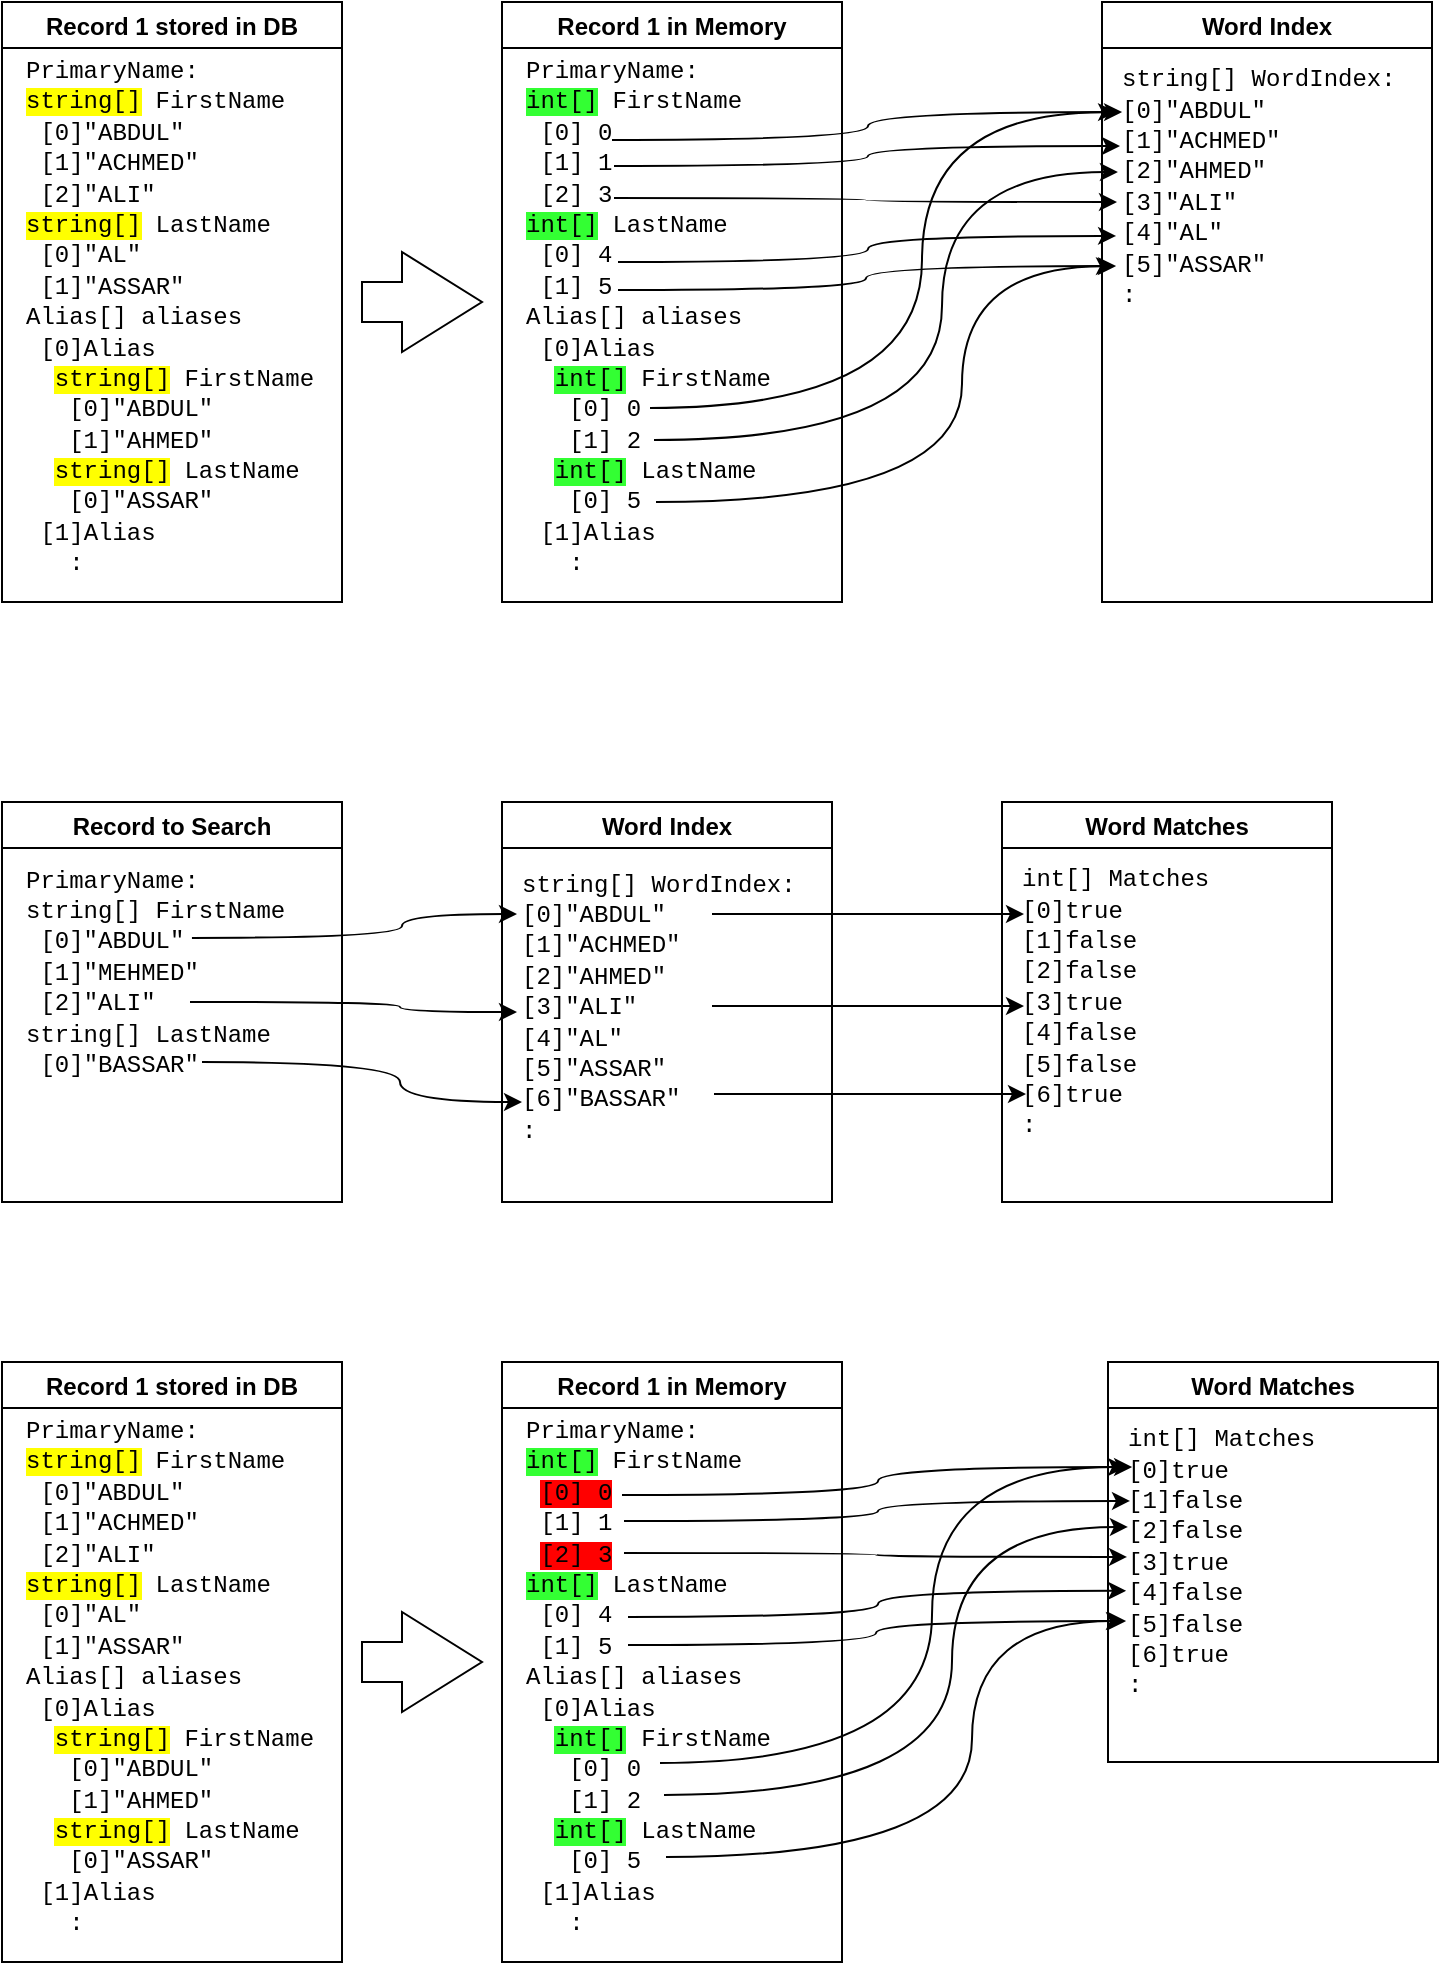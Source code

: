 <mxfile version="14.1.8" type="github">
  <diagram id="6b99Qblq1uOMe81oencH" name="Page-1">
    <mxGraphModel dx="1270" dy="775" grid="0" gridSize="10" guides="1" tooltips="1" connect="1" arrows="1" fold="1" page="1" pageScale="1" pageWidth="850" pageHeight="1100" math="0" shadow="0">
      <root>
        <mxCell id="0" />
        <mxCell id="1" parent="0" />
        <mxCell id="YM7sdpSk1il3TAfAZ3iK-1" value="Record 1 stored in DB" style="swimlane;" vertex="1" parent="1">
          <mxGeometry x="40" y="40" width="170" height="300" as="geometry" />
        </mxCell>
        <mxCell id="YM7sdpSk1il3TAfAZ3iK-2" value="&lt;div align=&quot;left&quot;&gt;&lt;font face=&quot;Courier New&quot;&gt;PrimaryName:&lt;br&gt;&lt;/font&gt;&lt;/div&gt;&lt;div align=&quot;left&quot;&gt;&lt;font face=&quot;Courier New&quot;&gt;&lt;span style=&quot;background-color: rgb(255 , 255 , 0)&quot;&gt;string[]&lt;/span&gt; FirstName&lt;br&gt;&lt;/font&gt;&lt;/div&gt;&lt;div align=&quot;left&quot;&gt;&lt;font face=&quot;Courier New&quot;&gt;&amp;nbsp;[0]&quot;ABDUL&quot;&lt;/font&gt;&lt;/div&gt;&lt;div align=&quot;left&quot;&gt;&lt;font face=&quot;Courier New&quot;&gt;&amp;nbsp;[1]&quot;ACHMED&quot;&lt;/font&gt;&lt;/div&gt;&lt;div align=&quot;left&quot;&gt;&lt;font face=&quot;Courier New&quot;&gt;&amp;nbsp;&lt;/font&gt;&lt;font face=&quot;Courier New&quot;&gt;&lt;font face=&quot;Courier New&quot;&gt;[2]&lt;/font&gt;&quot;ALI&quot;&lt;br&gt;&lt;/font&gt;&lt;/div&gt;&lt;div align=&quot;left&quot;&gt;&lt;font face=&quot;Courier New&quot;&gt;&lt;span style=&quot;background-color: rgb(255 , 255 , 0)&quot;&gt;string[]&lt;/span&gt; LastName &lt;br&gt;&lt;/font&gt;&lt;/div&gt;&lt;div align=&quot;left&quot;&gt;&lt;font face=&quot;Courier New&quot;&gt;&amp;nbsp;&lt;/font&gt;&lt;font face=&quot;Courier New&quot;&gt;&lt;font face=&quot;Courier New&quot;&gt;[0]&lt;/font&gt;&quot;AL&quot;&lt;/font&gt;&lt;/div&gt;&lt;div align=&quot;left&quot;&gt;&lt;font face=&quot;Courier New&quot;&gt;&amp;nbsp;&lt;/font&gt;&lt;font face=&quot;Courier New&quot;&gt;&lt;font face=&quot;Courier New&quot;&gt;[1]&lt;/font&gt;&quot;ASSAR&quot;&lt;/font&gt;&lt;/div&gt;&lt;div align=&quot;left&quot;&gt;&lt;font face=&quot;Courier New&quot;&gt;Alias[] aliases&lt;/font&gt;&lt;/div&gt;&lt;div align=&quot;left&quot;&gt;&lt;font face=&quot;Courier New&quot;&gt;&amp;nbsp;[0]Alias&lt;br&gt;&lt;/font&gt;&lt;/div&gt;&lt;div align=&quot;left&quot;&gt;&lt;font face=&quot;Courier New&quot;&gt;&amp;nbsp; &lt;span style=&quot;background-color: rgb(255 , 255 , 0)&quot;&gt;string[]&lt;/span&gt; FirstName&lt;br&gt;&lt;/font&gt;&lt;/div&gt;&lt;div align=&quot;left&quot;&gt;&lt;font face=&quot;Courier New&quot;&gt;&amp;nbsp;&amp;nbsp; &lt;/font&gt;&lt;font face=&quot;Courier New&quot;&gt;&lt;font face=&quot;Courier New&quot;&gt;[0]&lt;/font&gt;&quot;ABDUL&quot;&lt;/font&gt;&lt;/div&gt;&lt;div align=&quot;left&quot;&gt;&lt;font face=&quot;Courier New&quot;&gt;&amp;nbsp;&amp;nbsp; &lt;/font&gt;&lt;font face=&quot;Courier New&quot;&gt;&lt;font face=&quot;Courier New&quot;&gt;[1]&lt;/font&gt;&quot;AHMED&quot;&lt;/font&gt;&lt;/div&gt;&lt;div align=&quot;left&quot;&gt;&lt;font face=&quot;Courier New&quot;&gt;&amp;nbsp; &lt;span style=&quot;background-color: rgb(255 , 255 , 0)&quot;&gt;string[]&lt;/span&gt; LastName&lt;br&gt;&lt;/font&gt;&lt;/div&gt;&lt;div align=&quot;left&quot;&gt;&lt;font face=&quot;Courier New&quot;&gt;&amp;nbsp;&amp;nbsp; &lt;/font&gt;&lt;font face=&quot;Courier New&quot;&gt;&lt;font face=&quot;Courier New&quot;&gt;[0]&lt;/font&gt;&quot;ASSAR&quot;&lt;br&gt;&lt;/font&gt;&lt;/div&gt;&lt;div align=&quot;left&quot;&gt;&lt;font face=&quot;Courier New&quot;&gt;&amp;nbsp;&lt;/font&gt;&lt;font face=&quot;Courier New&quot;&gt;&lt;font face=&quot;Courier New&quot;&gt;[1]&lt;/font&gt;Alias&lt;br&gt;&lt;/font&gt;&lt;/div&gt;&lt;div align=&quot;left&quot;&gt;&lt;font face=&quot;Courier New&quot;&gt;&amp;nbsp;&amp;nbsp; :&lt;/font&gt;&lt;/div&gt;&lt;div align=&quot;left&quot;&gt;&lt;font face=&quot;Courier New&quot;&gt;&amp;nbsp;&amp;nbsp; &lt;br&gt;&lt;/font&gt;&lt;/div&gt;" style="text;html=1;align=left;verticalAlign=middle;resizable=0;points=[];autosize=1;" vertex="1" parent="YM7sdpSk1il3TAfAZ3iK-1">
          <mxGeometry x="10" y="31" width="154" height="268" as="geometry" />
        </mxCell>
        <mxCell id="YM7sdpSk1il3TAfAZ3iK-3" value="Word Index" style="swimlane;" vertex="1" parent="1">
          <mxGeometry x="590" y="40" width="165" height="300" as="geometry" />
        </mxCell>
        <mxCell id="YM7sdpSk1il3TAfAZ3iK-4" value="&lt;div&gt;&lt;font face=&quot;Courier New&quot;&gt;string[] WordIndex:&lt;br&gt;&lt;/font&gt;&lt;/div&gt;&lt;div&gt;&lt;font face=&quot;Courier New&quot;&gt;[0]&quot;ABDUL&quot;&lt;/font&gt;&lt;/div&gt;&lt;div align=&quot;left&quot;&gt;&lt;font face=&quot;Courier New&quot;&gt;&lt;font face=&quot;Courier New&quot;&gt;[1]&lt;/font&gt;&quot;ACHMED&quot;&lt;/font&gt;&lt;/div&gt;&lt;div align=&quot;left&quot;&gt;&lt;font face=&quot;Courier New&quot;&gt;&lt;font face=&quot;Courier New&quot;&gt;[2]&lt;/font&gt;&quot;AHMED&quot;&lt;/font&gt;&lt;/div&gt;&lt;div align=&quot;left&quot;&gt;&lt;font face=&quot;Courier New&quot;&gt;&lt;font face=&quot;Courier New&quot;&gt;[3]&lt;/font&gt;&quot;ALI&quot;&lt;br&gt;&lt;/font&gt;&lt;/div&gt;&lt;font face=&quot;Courier New&quot;&gt;&lt;font face=&quot;Courier New&quot;&gt;[4]&lt;/font&gt;&quot;AL&quot;&lt;/font&gt;&lt;div align=&quot;left&quot;&gt;&lt;font face=&quot;Courier New&quot;&gt;&lt;font face=&quot;Courier New&quot;&gt;[5]&lt;/font&gt;&quot;ASSAR&quot;&lt;/font&gt;&lt;/div&gt;&lt;div align=&quot;left&quot;&gt;&lt;font face=&quot;Courier New&quot;&gt;:&lt;/font&gt;&lt;/div&gt;&lt;div align=&quot;left&quot;&gt;&lt;font face=&quot;Courier New&quot;&gt;&lt;br&gt;&lt;/font&gt;&lt;/div&gt;" style="text;html=1;align=left;verticalAlign=middle;resizable=0;points=[];autosize=1;" vertex="1" parent="YM7sdpSk1il3TAfAZ3iK-3">
          <mxGeometry x="7.5" y="32" width="147" height="136" as="geometry" />
        </mxCell>
        <mxCell id="YM7sdpSk1il3TAfAZ3iK-9" value="Record 1 in Memory" style="swimlane;" vertex="1" parent="1">
          <mxGeometry x="290" y="40" width="170" height="300" as="geometry" />
        </mxCell>
        <mxCell id="YM7sdpSk1il3TAfAZ3iK-10" value="&lt;div align=&quot;left&quot;&gt;&lt;font face=&quot;Courier New&quot;&gt;PrimaryName:&lt;br&gt;&lt;/font&gt;&lt;/div&gt;&lt;div align=&quot;left&quot;&gt;&lt;font face=&quot;Courier New&quot;&gt;&lt;span style=&quot;background-color: rgb(51 , 255 , 51)&quot;&gt;int[]&lt;/span&gt; FirstName&lt;br&gt;&lt;/font&gt;&lt;/div&gt;&lt;div align=&quot;left&quot;&gt;&lt;font face=&quot;Courier New&quot;&gt;&amp;nbsp;[0] 0&lt;br&gt;&lt;/font&gt;&lt;/div&gt;&lt;div align=&quot;left&quot;&gt;&lt;font face=&quot;Courier New&quot;&gt;&amp;nbsp;[1] 1&lt;br&gt;&lt;/font&gt;&lt;/div&gt;&lt;div align=&quot;left&quot;&gt;&lt;font face=&quot;Courier New&quot;&gt;&amp;nbsp;&lt;/font&gt;&lt;font face=&quot;Courier New&quot;&gt;&lt;font face=&quot;Courier New&quot;&gt;[2]&lt;/font&gt; 3&lt;br&gt;&lt;/font&gt;&lt;/div&gt;&lt;div align=&quot;left&quot;&gt;&lt;font face=&quot;Courier New&quot;&gt;&lt;span style=&quot;background-color: rgb(51 , 255 , 51)&quot;&gt;int[]&lt;/span&gt; LastName &lt;br&gt;&lt;/font&gt;&lt;/div&gt;&lt;div align=&quot;left&quot;&gt;&lt;font face=&quot;Courier New&quot;&gt;&amp;nbsp;&lt;/font&gt;&lt;font face=&quot;Courier New&quot;&gt;&lt;font face=&quot;Courier New&quot;&gt;[0]&lt;/font&gt; 4&lt;/font&gt;&lt;/div&gt;&lt;div align=&quot;left&quot;&gt;&lt;font face=&quot;Courier New&quot;&gt;&amp;nbsp;&lt;/font&gt;&lt;font face=&quot;Courier New&quot;&gt;&lt;font face=&quot;Courier New&quot;&gt;[1]&lt;/font&gt; 5&lt;br&gt;&lt;/font&gt;&lt;/div&gt;&lt;div align=&quot;left&quot;&gt;&lt;font face=&quot;Courier New&quot;&gt;Alias[] aliases&lt;/font&gt;&lt;/div&gt;&lt;div align=&quot;left&quot;&gt;&lt;font face=&quot;Courier New&quot;&gt;&amp;nbsp;[0]Alias&lt;br&gt;&lt;/font&gt;&lt;/div&gt;&lt;div align=&quot;left&quot;&gt;&lt;font face=&quot;Courier New&quot;&gt;&amp;nbsp; &lt;span style=&quot;background-color: rgb(51 , 255 , 51)&quot;&gt;int[]&lt;/span&gt; FirstName&lt;br&gt;&lt;/font&gt;&lt;/div&gt;&lt;div align=&quot;left&quot;&gt;&lt;font face=&quot;Courier New&quot;&gt;&amp;nbsp;&amp;nbsp; &lt;/font&gt;&lt;font face=&quot;Courier New&quot;&gt;&lt;font face=&quot;Courier New&quot;&gt;[0] &lt;/font&gt;0&lt;/font&gt;&lt;/div&gt;&lt;div align=&quot;left&quot;&gt;&lt;font face=&quot;Courier New&quot;&gt;&amp;nbsp;&amp;nbsp; &lt;/font&gt;&lt;font face=&quot;Courier New&quot;&gt;&lt;font face=&quot;Courier New&quot;&gt;[1]&lt;/font&gt; 2&lt;/font&gt;&lt;/div&gt;&lt;div align=&quot;left&quot;&gt;&lt;font face=&quot;Courier New&quot;&gt;&amp;nbsp; &lt;span style=&quot;background-color: rgb(51 , 255 , 51)&quot;&gt;int[]&lt;/span&gt; LastName&lt;br&gt;&lt;/font&gt;&lt;/div&gt;&lt;div align=&quot;left&quot;&gt;&lt;font face=&quot;Courier New&quot;&gt;&amp;nbsp;&amp;nbsp; &lt;/font&gt;&lt;font face=&quot;Courier New&quot;&gt;&lt;font face=&quot;Courier New&quot;&gt;[0]&lt;/font&gt; 5&lt;br&gt;&lt;/font&gt;&lt;/div&gt;&lt;div align=&quot;left&quot;&gt;&lt;font face=&quot;Courier New&quot;&gt;&amp;nbsp;&lt;/font&gt;&lt;font face=&quot;Courier New&quot;&gt;&lt;font face=&quot;Courier New&quot;&gt;[1]&lt;/font&gt;Alias&lt;br&gt;&lt;/font&gt;&lt;/div&gt;&lt;div align=&quot;left&quot;&gt;&lt;font face=&quot;Courier New&quot;&gt;&amp;nbsp;&amp;nbsp; :&lt;/font&gt;&lt;/div&gt;&lt;div align=&quot;left&quot;&gt;&lt;font face=&quot;Courier New&quot;&gt;&amp;nbsp;&amp;nbsp; &lt;br&gt;&lt;/font&gt;&lt;/div&gt;" style="text;html=1;align=left;verticalAlign=middle;resizable=0;points=[];autosize=1;" vertex="1" parent="YM7sdpSk1il3TAfAZ3iK-9">
          <mxGeometry x="10" y="31" width="132" height="268" as="geometry" />
        </mxCell>
        <mxCell id="YM7sdpSk1il3TAfAZ3iK-14" value="" style="html=1;shadow=0;dashed=0;align=center;verticalAlign=middle;shape=mxgraph.arrows2.arrow;dy=0.6;dx=40;notch=0;" vertex="1" parent="1">
          <mxGeometry x="220" y="165" width="60" height="50" as="geometry" />
        </mxCell>
        <mxCell id="YM7sdpSk1il3TAfAZ3iK-24" style="edgeStyle=orthogonalEdgeStyle;rounded=0;orthogonalLoop=1;jettySize=auto;html=1;elbow=vertical;curved=1;entryX=0.017;entryY=0.179;entryDx=0;entryDy=0;entryPerimeter=0;" edge="1" parent="1">
          <mxGeometry relative="1" as="geometry">
            <mxPoint x="345" y="109" as="sourcePoint" />
            <mxPoint x="600.05" y="95.06" as="targetPoint" />
            <Array as="points">
              <mxPoint x="473" y="109" />
              <mxPoint x="473" y="95" />
            </Array>
          </mxGeometry>
        </mxCell>
        <mxCell id="YM7sdpSk1il3TAfAZ3iK-25" style="edgeStyle=orthogonalEdgeStyle;rounded=0;orthogonalLoop=1;jettySize=auto;html=1;elbow=vertical;curved=1;" edge="1" parent="1">
          <mxGeometry relative="1" as="geometry">
            <mxPoint x="346" y="138" as="sourcePoint" />
            <mxPoint x="597.5" y="140" as="targetPoint" />
            <Array as="points">
              <mxPoint x="472" y="138" />
              <mxPoint x="472" y="140" />
            </Array>
          </mxGeometry>
        </mxCell>
        <mxCell id="YM7sdpSk1il3TAfAZ3iK-26" style="edgeStyle=orthogonalEdgeStyle;rounded=0;orthogonalLoop=1;jettySize=auto;html=1;elbow=vertical;curved=1;entryX=-0.003;entryY=0.621;entryDx=0;entryDy=0;entryPerimeter=0;" edge="1" parent="1">
          <mxGeometry relative="1" as="geometry">
            <mxPoint x="348" y="170" as="sourcePoint" />
            <mxPoint x="597.05" y="156.94" as="targetPoint" />
            <Array as="points">
              <mxPoint x="473" y="170" />
              <mxPoint x="473" y="157" />
            </Array>
          </mxGeometry>
        </mxCell>
        <mxCell id="YM7sdpSk1il3TAfAZ3iK-27" style="edgeStyle=orthogonalEdgeStyle;rounded=0;orthogonalLoop=1;jettySize=auto;html=1;elbow=vertical;curved=1;entryX=-0.01;entryY=0.729;entryDx=0;entryDy=0;entryPerimeter=0;" edge="1" parent="1">
          <mxGeometry relative="1" as="geometry">
            <mxPoint x="348" y="184.06" as="sourcePoint" />
            <mxPoint x="596" y="172.06" as="targetPoint" />
            <Array as="points">
              <mxPoint x="472" y="184" />
              <mxPoint x="472" y="172" />
            </Array>
          </mxGeometry>
        </mxCell>
        <mxCell id="YM7sdpSk1il3TAfAZ3iK-28" style="edgeStyle=orthogonalEdgeStyle;rounded=0;orthogonalLoop=1;jettySize=auto;html=1;elbow=vertical;curved=1;entryX=-0.003;entryY=0.179;entryDx=0;entryDy=0;entryPerimeter=0;" edge="1" parent="1">
          <mxGeometry relative="1" as="geometry">
            <mxPoint x="364" y="243" as="sourcePoint" />
            <mxPoint x="597.05" y="95.06" as="targetPoint" />
            <Array as="points">
              <mxPoint x="500" y="243" />
              <mxPoint x="500" y="95" />
            </Array>
          </mxGeometry>
        </mxCell>
        <mxCell id="YM7sdpSk1il3TAfAZ3iK-29" style="edgeStyle=orthogonalEdgeStyle;rounded=0;orthogonalLoop=1;jettySize=auto;html=1;elbow=vertical;curved=1;entryX=0.003;entryY=0.393;entryDx=0;entryDy=0;entryPerimeter=0;" edge="1" parent="1">
          <mxGeometry relative="1" as="geometry">
            <mxPoint x="366" y="259" as="sourcePoint" />
            <mxPoint x="597.95" y="125.02" as="targetPoint" />
            <Array as="points">
              <mxPoint x="510" y="259" />
              <mxPoint x="510" y="125" />
            </Array>
          </mxGeometry>
        </mxCell>
        <mxCell id="YM7sdpSk1il3TAfAZ3iK-30" style="edgeStyle=orthogonalEdgeStyle;rounded=0;orthogonalLoop=1;jettySize=auto;html=1;elbow=vertical;curved=1;entryX=-0.003;entryY=0.729;entryDx=0;entryDy=0;entryPerimeter=0;" edge="1" parent="1">
          <mxGeometry relative="1" as="geometry">
            <mxPoint x="367" y="290" as="sourcePoint" />
            <mxPoint x="597.05" y="172.06" as="targetPoint" />
            <Array as="points">
              <mxPoint x="520" y="290" />
              <mxPoint x="520" y="172" />
            </Array>
          </mxGeometry>
        </mxCell>
        <mxCell id="YM7sdpSk1il3TAfAZ3iK-31" style="edgeStyle=orthogonalEdgeStyle;rounded=0;orthogonalLoop=1;jettySize=auto;html=1;elbow=vertical;curved=1;entryX=0.01;entryY=0.3;entryDx=0;entryDy=0;entryPerimeter=0;" edge="1" parent="1">
          <mxGeometry relative="1" as="geometry">
            <mxPoint x="346" y="122" as="sourcePoint" />
            <mxPoint x="599" y="112" as="targetPoint" />
            <Array as="points">
              <mxPoint x="473" y="122" />
              <mxPoint x="473" y="112" />
            </Array>
          </mxGeometry>
        </mxCell>
        <mxCell id="YM7sdpSk1il3TAfAZ3iK-32" value="Record to Search" style="swimlane;" vertex="1" parent="1">
          <mxGeometry x="40" y="440" width="170" height="200" as="geometry" />
        </mxCell>
        <mxCell id="YM7sdpSk1il3TAfAZ3iK-33" value="&lt;div align=&quot;left&quot;&gt;&lt;span style=&quot;background-color: rgb(255 , 255 , 255)&quot;&gt;&lt;font face=&quot;Courier New&quot;&gt;PrimaryName:&lt;br&gt;&lt;/font&gt;&lt;/span&gt;&lt;/div&gt;&lt;div align=&quot;left&quot;&gt;&lt;span style=&quot;background-color: rgb(255 , 255 , 255)&quot;&gt;&lt;font face=&quot;Courier New&quot;&gt;string[] FirstName&lt;br&gt;&lt;/font&gt;&lt;/span&gt;&lt;/div&gt;&lt;div align=&quot;left&quot;&gt;&lt;span style=&quot;background-color: rgb(255 , 255 , 255)&quot;&gt;&lt;font face=&quot;Courier New&quot;&gt;&amp;nbsp;[0]&quot;ABDUL&quot;&lt;/font&gt;&lt;/span&gt;&lt;/div&gt;&lt;div align=&quot;left&quot;&gt;&lt;span style=&quot;background-color: rgb(255 , 255 , 255)&quot;&gt;&lt;font face=&quot;Courier New&quot;&gt;&amp;nbsp;[1]&quot;MEHMED&quot;&lt;/font&gt;&lt;/span&gt;&lt;/div&gt;&lt;div align=&quot;left&quot;&gt;&lt;span style=&quot;background-color: rgb(255 , 255 , 255)&quot;&gt;&lt;font face=&quot;Courier New&quot;&gt;&amp;nbsp;&lt;/font&gt;&lt;font face=&quot;Courier New&quot;&gt;&lt;font face=&quot;Courier New&quot;&gt;[2]&lt;/font&gt;&quot;ALI&quot;&lt;br&gt;&lt;/font&gt;&lt;/span&gt;&lt;/div&gt;&lt;div align=&quot;left&quot;&gt;&lt;span style=&quot;background-color: rgb(255 , 255 , 255)&quot;&gt;&lt;font face=&quot;Courier New&quot;&gt;string[] LastName &lt;br&gt;&lt;/font&gt;&lt;/span&gt;&lt;/div&gt;&lt;div align=&quot;left&quot;&gt;&lt;span style=&quot;background-color: rgb(255 , 255 , 255)&quot;&gt;&lt;font face=&quot;Courier New&quot;&gt;&amp;nbsp;&lt;/font&gt;&lt;font face=&quot;Courier New&quot;&gt;&lt;font face=&quot;Courier New&quot;&gt;[0]&lt;/font&gt;&quot;BASSAR&quot;&lt;/font&gt;&lt;/span&gt;&lt;/div&gt;" style="text;html=1;align=left;verticalAlign=middle;resizable=0;points=[];autosize=1;" vertex="1" parent="YM7sdpSk1il3TAfAZ3iK-32">
          <mxGeometry x="10" y="30" width="150" height="110" as="geometry" />
        </mxCell>
        <mxCell id="YM7sdpSk1il3TAfAZ3iK-34" value="Word Index" style="swimlane;" vertex="1" parent="1">
          <mxGeometry x="290" y="440" width="165" height="200" as="geometry" />
        </mxCell>
        <mxCell id="YM7sdpSk1il3TAfAZ3iK-35" value="&lt;div&gt;&lt;font face=&quot;Courier New&quot;&gt;string[] WordIndex:&lt;br&gt;&lt;/font&gt;&lt;/div&gt;&lt;div&gt;&lt;font face=&quot;Courier New&quot;&gt;[0]&quot;ABDUL&quot;&lt;/font&gt;&lt;/div&gt;&lt;div align=&quot;left&quot;&gt;&lt;font face=&quot;Courier New&quot;&gt;&lt;font face=&quot;Courier New&quot;&gt;[1]&lt;/font&gt;&quot;ACHMED&quot;&lt;/font&gt;&lt;/div&gt;&lt;div align=&quot;left&quot;&gt;&lt;font face=&quot;Courier New&quot;&gt;&lt;font face=&quot;Courier New&quot;&gt;[2]&lt;/font&gt;&quot;AHMED&quot;&lt;/font&gt;&lt;/div&gt;&lt;div align=&quot;left&quot;&gt;&lt;font face=&quot;Courier New&quot;&gt;&lt;font face=&quot;Courier New&quot;&gt;[3]&lt;/font&gt;&quot;ALI&quot;&lt;br&gt;&lt;/font&gt;&lt;/div&gt;&lt;font face=&quot;Courier New&quot;&gt;&lt;font face=&quot;Courier New&quot;&gt;[4]&lt;/font&gt;&quot;AL&quot;&lt;/font&gt;&lt;div align=&quot;left&quot;&gt;&lt;font face=&quot;Courier New&quot;&gt;&lt;font face=&quot;Courier New&quot;&gt;[5]&lt;/font&gt;&quot;ASSAR&quot;&lt;/font&gt;&lt;/div&gt;&lt;div align=&quot;left&quot;&gt;&lt;font face=&quot;Courier New&quot;&gt;[6]&quot;BASSAR&quot;&lt;br&gt;&lt;/font&gt;&lt;/div&gt;&lt;div align=&quot;left&quot;&gt;&lt;font face=&quot;Courier New&quot;&gt;:&lt;br&gt;&lt;/font&gt;&lt;/div&gt;&lt;div align=&quot;left&quot;&gt;&lt;font face=&quot;Courier New&quot;&gt;&lt;br&gt;&lt;/font&gt;&lt;/div&gt;" style="text;html=1;align=left;verticalAlign=middle;resizable=0;points=[];autosize=1;" vertex="1" parent="YM7sdpSk1il3TAfAZ3iK-34">
          <mxGeometry x="7.5" y="35" width="150" height="150" as="geometry" />
        </mxCell>
        <mxCell id="YM7sdpSk1il3TAfAZ3iK-36" value="Word Matches" style="swimlane;" vertex="1" parent="1">
          <mxGeometry x="540" y="440" width="165" height="200" as="geometry" />
        </mxCell>
        <mxCell id="YM7sdpSk1il3TAfAZ3iK-37" value="&lt;div&gt;&lt;font face=&quot;Courier New&quot;&gt;int[] Matches&lt;br&gt;&lt;/font&gt;&lt;/div&gt;&lt;div&gt;&lt;font face=&quot;Courier New&quot;&gt;[0]true&lt;/font&gt;&lt;/div&gt;&lt;div align=&quot;left&quot;&gt;&lt;font face=&quot;Courier New&quot;&gt;&lt;font face=&quot;Courier New&quot;&gt;[1]&lt;/font&gt;false&lt;/font&gt;&lt;/div&gt;&lt;div align=&quot;left&quot;&gt;&lt;font face=&quot;Courier New&quot;&gt;&lt;font face=&quot;Courier New&quot;&gt;[2]&lt;/font&gt;false&lt;/font&gt;&lt;/div&gt;&lt;div align=&quot;left&quot;&gt;&lt;font face=&quot;Courier New&quot;&gt;&lt;font face=&quot;Courier New&quot;&gt;[3]&lt;/font&gt;true&lt;br&gt;&lt;/font&gt;&lt;/div&gt;&lt;font face=&quot;Courier New&quot;&gt;&lt;font face=&quot;Courier New&quot;&gt;[4]false&lt;/font&gt;&lt;/font&gt;&lt;div align=&quot;left&quot;&gt;&lt;font face=&quot;Courier New&quot;&gt;&lt;font face=&quot;Courier New&quot;&gt;[5]&lt;/font&gt;false&lt;/font&gt;&lt;/div&gt;&lt;div align=&quot;left&quot;&gt;&lt;font face=&quot;Courier New&quot;&gt;&lt;font face=&quot;Courier New&quot;&gt;[6]true&lt;/font&gt;&lt;/font&gt;&lt;/div&gt;&lt;div align=&quot;left&quot;&gt;&lt;font face=&quot;Courier New&quot;&gt;:&lt;br&gt;&lt;/font&gt;&lt;/div&gt;" style="text;html=1;align=left;verticalAlign=middle;resizable=0;points=[];autosize=1;" vertex="1" parent="YM7sdpSk1il3TAfAZ3iK-36">
          <mxGeometry x="7.5" y="30" width="110" height="140" as="geometry" />
        </mxCell>
        <mxCell id="YM7sdpSk1il3TAfAZ3iK-38" style="edgeStyle=orthogonalEdgeStyle;rounded=0;orthogonalLoop=1;jettySize=auto;html=1;elbow=vertical;curved=1;" edge="1" parent="1" target="YM7sdpSk1il3TAfAZ3iK-35">
          <mxGeometry relative="1" as="geometry">
            <mxPoint x="134.97" y="507.94" as="sourcePoint" />
            <mxPoint x="365.02" y="390.0" as="targetPoint" />
            <Array as="points">
              <mxPoint x="240" y="508" />
              <mxPoint x="240" y="496" />
            </Array>
          </mxGeometry>
        </mxCell>
        <mxCell id="YM7sdpSk1il3TAfAZ3iK-40" style="edgeStyle=orthogonalEdgeStyle;rounded=0;orthogonalLoop=1;jettySize=auto;html=1;elbow=vertical;curved=1;" edge="1" parent="1" target="YM7sdpSk1il3TAfAZ3iK-35">
          <mxGeometry relative="1" as="geometry">
            <mxPoint x="134.0" y="539.94" as="sourcePoint" />
            <mxPoint x="296.53" y="528" as="targetPoint" />
            <Array as="points">
              <mxPoint x="239" y="540" />
              <mxPoint x="239" y="545" />
            </Array>
          </mxGeometry>
        </mxCell>
        <mxCell id="YM7sdpSk1il3TAfAZ3iK-41" style="edgeStyle=orthogonalEdgeStyle;rounded=0;orthogonalLoop=1;jettySize=auto;html=1;elbow=vertical;curved=1;" edge="1" parent="1">
          <mxGeometry relative="1" as="geometry">
            <mxPoint x="140" y="570" as="sourcePoint" />
            <mxPoint x="300" y="590" as="targetPoint" />
            <Array as="points">
              <mxPoint x="239" y="570" />
              <mxPoint x="239" y="590" />
            </Array>
          </mxGeometry>
        </mxCell>
        <mxCell id="YM7sdpSk1il3TAfAZ3iK-42" value="" style="endArrow=classic;html=1;" edge="1" parent="1">
          <mxGeometry width="50" height="50" relative="1" as="geometry">
            <mxPoint x="395" y="496" as="sourcePoint" />
            <mxPoint x="551" y="496" as="targetPoint" />
          </mxGeometry>
        </mxCell>
        <mxCell id="YM7sdpSk1il3TAfAZ3iK-43" value="" style="endArrow=classic;html=1;" edge="1" parent="1">
          <mxGeometry width="50" height="50" relative="1" as="geometry">
            <mxPoint x="395" y="542" as="sourcePoint" />
            <mxPoint x="551" y="542" as="targetPoint" />
          </mxGeometry>
        </mxCell>
        <mxCell id="YM7sdpSk1il3TAfAZ3iK-44" value="" style="endArrow=classic;html=1;" edge="1" parent="1">
          <mxGeometry width="50" height="50" relative="1" as="geometry">
            <mxPoint x="396" y="586" as="sourcePoint" />
            <mxPoint x="552" y="586" as="targetPoint" />
          </mxGeometry>
        </mxCell>
        <mxCell id="YM7sdpSk1il3TAfAZ3iK-45" value="Record 1 in Memory" style="swimlane;" vertex="1" parent="1">
          <mxGeometry x="290" y="720" width="170" height="300" as="geometry" />
        </mxCell>
        <mxCell id="YM7sdpSk1il3TAfAZ3iK-46" value="&lt;div align=&quot;left&quot;&gt;&lt;font face=&quot;Courier New&quot;&gt;PrimaryName:&lt;br&gt;&lt;/font&gt;&lt;/div&gt;&lt;div align=&quot;left&quot;&gt;&lt;font face=&quot;Courier New&quot;&gt;&lt;span style=&quot;background-color: rgb(51 , 255 , 51)&quot;&gt;int[]&lt;/span&gt; FirstName&lt;br&gt;&lt;/font&gt;&lt;/div&gt;&lt;div align=&quot;left&quot;&gt;&lt;font face=&quot;Courier New&quot;&gt;&amp;nbsp;&lt;span style=&quot;background-color: rgb(255 , 0 , 0)&quot;&gt;[0] 0&lt;/span&gt;&lt;br&gt;&lt;/font&gt;&lt;/div&gt;&lt;div align=&quot;left&quot;&gt;&lt;font face=&quot;Courier New&quot;&gt;&amp;nbsp;[1] 1&lt;br&gt;&lt;/font&gt;&lt;/div&gt;&lt;div align=&quot;left&quot;&gt;&lt;font face=&quot;Courier New&quot;&gt;&amp;nbsp;&lt;/font&gt;&lt;font face=&quot;Courier New&quot;&gt;&lt;span style=&quot;background-color: rgb(255 , 0 , 0)&quot;&gt;&lt;font face=&quot;Courier New&quot;&gt;[2]&lt;/font&gt; 3&lt;/span&gt;&lt;br&gt;&lt;/font&gt;&lt;/div&gt;&lt;div align=&quot;left&quot;&gt;&lt;font face=&quot;Courier New&quot;&gt;&lt;span style=&quot;background-color: rgb(51 , 255 , 51)&quot;&gt;int[]&lt;/span&gt; LastName &lt;br&gt;&lt;/font&gt;&lt;/div&gt;&lt;div align=&quot;left&quot;&gt;&lt;font face=&quot;Courier New&quot;&gt;&amp;nbsp;&lt;/font&gt;&lt;font face=&quot;Courier New&quot;&gt;&lt;font face=&quot;Courier New&quot;&gt;[0]&lt;/font&gt; 4&lt;/font&gt;&lt;/div&gt;&lt;div align=&quot;left&quot;&gt;&lt;font face=&quot;Courier New&quot;&gt;&amp;nbsp;&lt;/font&gt;&lt;font face=&quot;Courier New&quot;&gt;&lt;font face=&quot;Courier New&quot;&gt;[1]&lt;/font&gt; 5&lt;br&gt;&lt;/font&gt;&lt;/div&gt;&lt;div align=&quot;left&quot;&gt;&lt;font face=&quot;Courier New&quot;&gt;Alias[] aliases&lt;/font&gt;&lt;/div&gt;&lt;div align=&quot;left&quot;&gt;&lt;font face=&quot;Courier New&quot;&gt;&amp;nbsp;[0]Alias&lt;br&gt;&lt;/font&gt;&lt;/div&gt;&lt;div align=&quot;left&quot;&gt;&lt;font face=&quot;Courier New&quot;&gt;&amp;nbsp; &lt;span style=&quot;background-color: rgb(51 , 255 , 51)&quot;&gt;int[]&lt;/span&gt; FirstName&lt;br&gt;&lt;/font&gt;&lt;/div&gt;&lt;div align=&quot;left&quot;&gt;&lt;font face=&quot;Courier New&quot;&gt;&amp;nbsp;&amp;nbsp; &lt;/font&gt;&lt;font face=&quot;Courier New&quot;&gt;&lt;font face=&quot;Courier New&quot;&gt;[0] &lt;/font&gt;0&lt;/font&gt;&lt;/div&gt;&lt;div align=&quot;left&quot;&gt;&lt;font face=&quot;Courier New&quot;&gt;&amp;nbsp;&amp;nbsp; &lt;/font&gt;&lt;font face=&quot;Courier New&quot;&gt;&lt;font face=&quot;Courier New&quot;&gt;[1]&lt;/font&gt; 2&lt;/font&gt;&lt;/div&gt;&lt;div align=&quot;left&quot;&gt;&lt;font face=&quot;Courier New&quot;&gt;&amp;nbsp; &lt;span style=&quot;background-color: rgb(51 , 255 , 51)&quot;&gt;int[]&lt;/span&gt; LastName&lt;br&gt;&lt;/font&gt;&lt;/div&gt;&lt;div align=&quot;left&quot;&gt;&lt;font face=&quot;Courier New&quot;&gt;&amp;nbsp;&amp;nbsp; &lt;/font&gt;&lt;font face=&quot;Courier New&quot;&gt;&lt;font face=&quot;Courier New&quot;&gt;[0]&lt;/font&gt; 5&lt;br&gt;&lt;/font&gt;&lt;/div&gt;&lt;div align=&quot;left&quot;&gt;&lt;font face=&quot;Courier New&quot;&gt;&amp;nbsp;&lt;/font&gt;&lt;font face=&quot;Courier New&quot;&gt;&lt;font face=&quot;Courier New&quot;&gt;[1]&lt;/font&gt;Alias&lt;br&gt;&lt;/font&gt;&lt;/div&gt;&lt;div align=&quot;left&quot;&gt;&lt;font face=&quot;Courier New&quot;&gt;&amp;nbsp;&amp;nbsp; :&lt;/font&gt;&lt;/div&gt;&lt;div align=&quot;left&quot;&gt;&lt;font face=&quot;Courier New&quot;&gt;&amp;nbsp;&amp;nbsp; &lt;br&gt;&lt;/font&gt;&lt;/div&gt;" style="text;html=1;align=left;verticalAlign=middle;resizable=0;points=[];autosize=1;" vertex="1" parent="YM7sdpSk1il3TAfAZ3iK-45">
          <mxGeometry x="10" y="31" width="132" height="268" as="geometry" />
        </mxCell>
        <mxCell id="YM7sdpSk1il3TAfAZ3iK-47" value="Word Matches" style="swimlane;" vertex="1" parent="1">
          <mxGeometry x="593" y="720" width="165" height="200" as="geometry" />
        </mxCell>
        <mxCell id="YM7sdpSk1il3TAfAZ3iK-48" value="&lt;div&gt;&lt;font face=&quot;Courier New&quot;&gt;int[] Matches&lt;br&gt;&lt;/font&gt;&lt;/div&gt;&lt;div&gt;&lt;font face=&quot;Courier New&quot;&gt;[0]true&lt;/font&gt;&lt;/div&gt;&lt;div align=&quot;left&quot;&gt;&lt;font face=&quot;Courier New&quot;&gt;&lt;font face=&quot;Courier New&quot;&gt;[1]&lt;/font&gt;false&lt;/font&gt;&lt;/div&gt;&lt;div align=&quot;left&quot;&gt;&lt;font face=&quot;Courier New&quot;&gt;&lt;font face=&quot;Courier New&quot;&gt;[2]&lt;/font&gt;false&lt;/font&gt;&lt;/div&gt;&lt;div align=&quot;left&quot;&gt;&lt;font face=&quot;Courier New&quot;&gt;&lt;font face=&quot;Courier New&quot;&gt;[3]&lt;/font&gt;true&lt;br&gt;&lt;/font&gt;&lt;/div&gt;&lt;font face=&quot;Courier New&quot;&gt;&lt;font face=&quot;Courier New&quot;&gt;[4]false&lt;/font&gt;&lt;/font&gt;&lt;div align=&quot;left&quot;&gt;&lt;font face=&quot;Courier New&quot;&gt;&lt;font face=&quot;Courier New&quot;&gt;[5]&lt;/font&gt;false&lt;/font&gt;&lt;/div&gt;&lt;div align=&quot;left&quot;&gt;&lt;font face=&quot;Courier New&quot;&gt;&lt;font face=&quot;Courier New&quot;&gt;[6]true&lt;/font&gt;&lt;/font&gt;&lt;/div&gt;&lt;div align=&quot;left&quot;&gt;&lt;font face=&quot;Courier New&quot;&gt;:&lt;br&gt;&lt;/font&gt;&lt;/div&gt;" style="text;html=1;align=left;verticalAlign=middle;resizable=0;points=[];autosize=1;" vertex="1" parent="YM7sdpSk1il3TAfAZ3iK-47">
          <mxGeometry x="7.5" y="30" width="110" height="140" as="geometry" />
        </mxCell>
        <mxCell id="YM7sdpSk1il3TAfAZ3iK-49" style="edgeStyle=orthogonalEdgeStyle;rounded=0;orthogonalLoop=1;jettySize=auto;html=1;elbow=vertical;curved=1;entryX=0.017;entryY=0.179;entryDx=0;entryDy=0;entryPerimeter=0;" edge="1" parent="1">
          <mxGeometry relative="1" as="geometry">
            <mxPoint x="350" y="786.47" as="sourcePoint" />
            <mxPoint x="605.05" y="772.53" as="targetPoint" />
            <Array as="points">
              <mxPoint x="478" y="786.47" />
              <mxPoint x="478" y="772.47" />
            </Array>
          </mxGeometry>
        </mxCell>
        <mxCell id="YM7sdpSk1il3TAfAZ3iK-50" style="edgeStyle=orthogonalEdgeStyle;rounded=0;orthogonalLoop=1;jettySize=auto;html=1;elbow=vertical;curved=1;" edge="1" parent="1">
          <mxGeometry relative="1" as="geometry">
            <mxPoint x="351" y="815.47" as="sourcePoint" />
            <mxPoint x="602.5" y="817.47" as="targetPoint" />
            <Array as="points">
              <mxPoint x="477" y="815.47" />
              <mxPoint x="477" y="817.47" />
            </Array>
          </mxGeometry>
        </mxCell>
        <mxCell id="YM7sdpSk1il3TAfAZ3iK-51" style="edgeStyle=orthogonalEdgeStyle;rounded=0;orthogonalLoop=1;jettySize=auto;html=1;elbow=vertical;curved=1;entryX=-0.003;entryY=0.621;entryDx=0;entryDy=0;entryPerimeter=0;" edge="1" parent="1">
          <mxGeometry relative="1" as="geometry">
            <mxPoint x="353" y="847.47" as="sourcePoint" />
            <mxPoint x="602.05" y="834.41" as="targetPoint" />
            <Array as="points">
              <mxPoint x="478" y="847.47" />
              <mxPoint x="478" y="834.47" />
            </Array>
          </mxGeometry>
        </mxCell>
        <mxCell id="YM7sdpSk1il3TAfAZ3iK-52" style="edgeStyle=orthogonalEdgeStyle;rounded=0;orthogonalLoop=1;jettySize=auto;html=1;elbow=vertical;curved=1;entryX=-0.01;entryY=0.729;entryDx=0;entryDy=0;entryPerimeter=0;" edge="1" parent="1">
          <mxGeometry relative="1" as="geometry">
            <mxPoint x="353" y="861.53" as="sourcePoint" />
            <mxPoint x="601" y="849.53" as="targetPoint" />
            <Array as="points">
              <mxPoint x="477" y="861.47" />
              <mxPoint x="477" y="849.47" />
            </Array>
          </mxGeometry>
        </mxCell>
        <mxCell id="YM7sdpSk1il3TAfAZ3iK-53" style="edgeStyle=orthogonalEdgeStyle;rounded=0;orthogonalLoop=1;jettySize=auto;html=1;elbow=vertical;curved=1;entryX=-0.003;entryY=0.179;entryDx=0;entryDy=0;entryPerimeter=0;" edge="1" parent="1">
          <mxGeometry relative="1" as="geometry">
            <mxPoint x="369" y="920.47" as="sourcePoint" />
            <mxPoint x="602.05" y="772.53" as="targetPoint" />
            <Array as="points">
              <mxPoint x="505" y="920.47" />
              <mxPoint x="505" y="772.47" />
            </Array>
          </mxGeometry>
        </mxCell>
        <mxCell id="YM7sdpSk1il3TAfAZ3iK-54" style="edgeStyle=orthogonalEdgeStyle;rounded=0;orthogonalLoop=1;jettySize=auto;html=1;elbow=vertical;curved=1;entryX=0.003;entryY=0.393;entryDx=0;entryDy=0;entryPerimeter=0;" edge="1" parent="1">
          <mxGeometry relative="1" as="geometry">
            <mxPoint x="371" y="936.47" as="sourcePoint" />
            <mxPoint x="602.95" y="802.49" as="targetPoint" />
            <Array as="points">
              <mxPoint x="515" y="936.47" />
              <mxPoint x="515" y="802.47" />
            </Array>
          </mxGeometry>
        </mxCell>
        <mxCell id="YM7sdpSk1il3TAfAZ3iK-55" style="edgeStyle=orthogonalEdgeStyle;rounded=0;orthogonalLoop=1;jettySize=auto;html=1;elbow=vertical;curved=1;entryX=-0.003;entryY=0.729;entryDx=0;entryDy=0;entryPerimeter=0;" edge="1" parent="1">
          <mxGeometry relative="1" as="geometry">
            <mxPoint x="372" y="967.47" as="sourcePoint" />
            <mxPoint x="602.05" y="849.53" as="targetPoint" />
            <Array as="points">
              <mxPoint x="525" y="967.47" />
              <mxPoint x="525" y="849.47" />
            </Array>
          </mxGeometry>
        </mxCell>
        <mxCell id="YM7sdpSk1il3TAfAZ3iK-56" style="edgeStyle=orthogonalEdgeStyle;rounded=0;orthogonalLoop=1;jettySize=auto;html=1;elbow=vertical;curved=1;entryX=0.01;entryY=0.3;entryDx=0;entryDy=0;entryPerimeter=0;" edge="1" parent="1">
          <mxGeometry relative="1" as="geometry">
            <mxPoint x="351" y="799.47" as="sourcePoint" />
            <mxPoint x="604" y="789.47" as="targetPoint" />
            <Array as="points">
              <mxPoint x="478" y="799.47" />
              <mxPoint x="478" y="789.47" />
            </Array>
          </mxGeometry>
        </mxCell>
        <mxCell id="YM7sdpSk1il3TAfAZ3iK-57" value="Record 1 stored in DB" style="swimlane;" vertex="1" parent="1">
          <mxGeometry x="40" y="720" width="170" height="300" as="geometry" />
        </mxCell>
        <mxCell id="YM7sdpSk1il3TAfAZ3iK-58" value="&lt;div align=&quot;left&quot;&gt;&lt;font face=&quot;Courier New&quot;&gt;PrimaryName:&lt;br&gt;&lt;/font&gt;&lt;/div&gt;&lt;div align=&quot;left&quot;&gt;&lt;font face=&quot;Courier New&quot;&gt;&lt;span style=&quot;background-color: rgb(255 , 255 , 0)&quot;&gt;string[]&lt;/span&gt; FirstName&lt;br&gt;&lt;/font&gt;&lt;/div&gt;&lt;div align=&quot;left&quot;&gt;&lt;font face=&quot;Courier New&quot;&gt;&amp;nbsp;[0]&quot;ABDUL&quot;&lt;/font&gt;&lt;/div&gt;&lt;div align=&quot;left&quot;&gt;&lt;font face=&quot;Courier New&quot;&gt;&amp;nbsp;[1]&quot;ACHMED&quot;&lt;/font&gt;&lt;/div&gt;&lt;div align=&quot;left&quot;&gt;&lt;font face=&quot;Courier New&quot;&gt;&amp;nbsp;&lt;/font&gt;&lt;font face=&quot;Courier New&quot;&gt;&lt;font face=&quot;Courier New&quot;&gt;[2]&lt;/font&gt;&quot;ALI&quot;&lt;br&gt;&lt;/font&gt;&lt;/div&gt;&lt;div align=&quot;left&quot;&gt;&lt;font face=&quot;Courier New&quot;&gt;&lt;span style=&quot;background-color: rgb(255 , 255 , 0)&quot;&gt;string[]&lt;/span&gt; LastName &lt;br&gt;&lt;/font&gt;&lt;/div&gt;&lt;div align=&quot;left&quot;&gt;&lt;font face=&quot;Courier New&quot;&gt;&amp;nbsp;&lt;/font&gt;&lt;font face=&quot;Courier New&quot;&gt;&lt;font face=&quot;Courier New&quot;&gt;[0]&lt;/font&gt;&quot;AL&quot;&lt;/font&gt;&lt;/div&gt;&lt;div align=&quot;left&quot;&gt;&lt;font face=&quot;Courier New&quot;&gt;&amp;nbsp;&lt;/font&gt;&lt;font face=&quot;Courier New&quot;&gt;&lt;font face=&quot;Courier New&quot;&gt;[1]&lt;/font&gt;&quot;ASSAR&quot;&lt;/font&gt;&lt;/div&gt;&lt;div align=&quot;left&quot;&gt;&lt;font face=&quot;Courier New&quot;&gt;Alias[] aliases&lt;/font&gt;&lt;/div&gt;&lt;div align=&quot;left&quot;&gt;&lt;font face=&quot;Courier New&quot;&gt;&amp;nbsp;[0]Alias&lt;br&gt;&lt;/font&gt;&lt;/div&gt;&lt;div align=&quot;left&quot;&gt;&lt;font face=&quot;Courier New&quot;&gt;&amp;nbsp; &lt;span style=&quot;background-color: rgb(255 , 255 , 0)&quot;&gt;string[]&lt;/span&gt; FirstName&lt;br&gt;&lt;/font&gt;&lt;/div&gt;&lt;div align=&quot;left&quot;&gt;&lt;font face=&quot;Courier New&quot;&gt;&amp;nbsp;&amp;nbsp; &lt;/font&gt;&lt;font face=&quot;Courier New&quot;&gt;&lt;font face=&quot;Courier New&quot;&gt;[0]&lt;/font&gt;&quot;ABDUL&quot;&lt;/font&gt;&lt;/div&gt;&lt;div align=&quot;left&quot;&gt;&lt;font face=&quot;Courier New&quot;&gt;&amp;nbsp;&amp;nbsp; &lt;/font&gt;&lt;font face=&quot;Courier New&quot;&gt;&lt;font face=&quot;Courier New&quot;&gt;[1]&lt;/font&gt;&quot;AHMED&quot;&lt;/font&gt;&lt;/div&gt;&lt;div align=&quot;left&quot;&gt;&lt;font face=&quot;Courier New&quot;&gt;&amp;nbsp; &lt;span style=&quot;background-color: rgb(255 , 255 , 0)&quot;&gt;string[]&lt;/span&gt; LastName&lt;br&gt;&lt;/font&gt;&lt;/div&gt;&lt;div align=&quot;left&quot;&gt;&lt;font face=&quot;Courier New&quot;&gt;&amp;nbsp;&amp;nbsp; &lt;/font&gt;&lt;font face=&quot;Courier New&quot;&gt;&lt;font face=&quot;Courier New&quot;&gt;[0]&lt;/font&gt;&quot;ASSAR&quot;&lt;br&gt;&lt;/font&gt;&lt;/div&gt;&lt;div align=&quot;left&quot;&gt;&lt;font face=&quot;Courier New&quot;&gt;&amp;nbsp;&lt;/font&gt;&lt;font face=&quot;Courier New&quot;&gt;&lt;font face=&quot;Courier New&quot;&gt;[1]&lt;/font&gt;Alias&lt;br&gt;&lt;/font&gt;&lt;/div&gt;&lt;div align=&quot;left&quot;&gt;&lt;font face=&quot;Courier New&quot;&gt;&amp;nbsp;&amp;nbsp; :&lt;/font&gt;&lt;/div&gt;&lt;div align=&quot;left&quot;&gt;&lt;font face=&quot;Courier New&quot;&gt;&amp;nbsp;&amp;nbsp; &lt;br&gt;&lt;/font&gt;&lt;/div&gt;" style="text;html=1;align=left;verticalAlign=middle;resizable=0;points=[];autosize=1;" vertex="1" parent="YM7sdpSk1il3TAfAZ3iK-57">
          <mxGeometry x="10" y="31" width="154" height="268" as="geometry" />
        </mxCell>
        <mxCell id="YM7sdpSk1il3TAfAZ3iK-59" value="" style="html=1;shadow=0;dashed=0;align=center;verticalAlign=middle;shape=mxgraph.arrows2.arrow;dy=0.6;dx=40;notch=0;" vertex="1" parent="1">
          <mxGeometry x="220" y="845" width="60" height="50" as="geometry" />
        </mxCell>
      </root>
    </mxGraphModel>
  </diagram>
</mxfile>
